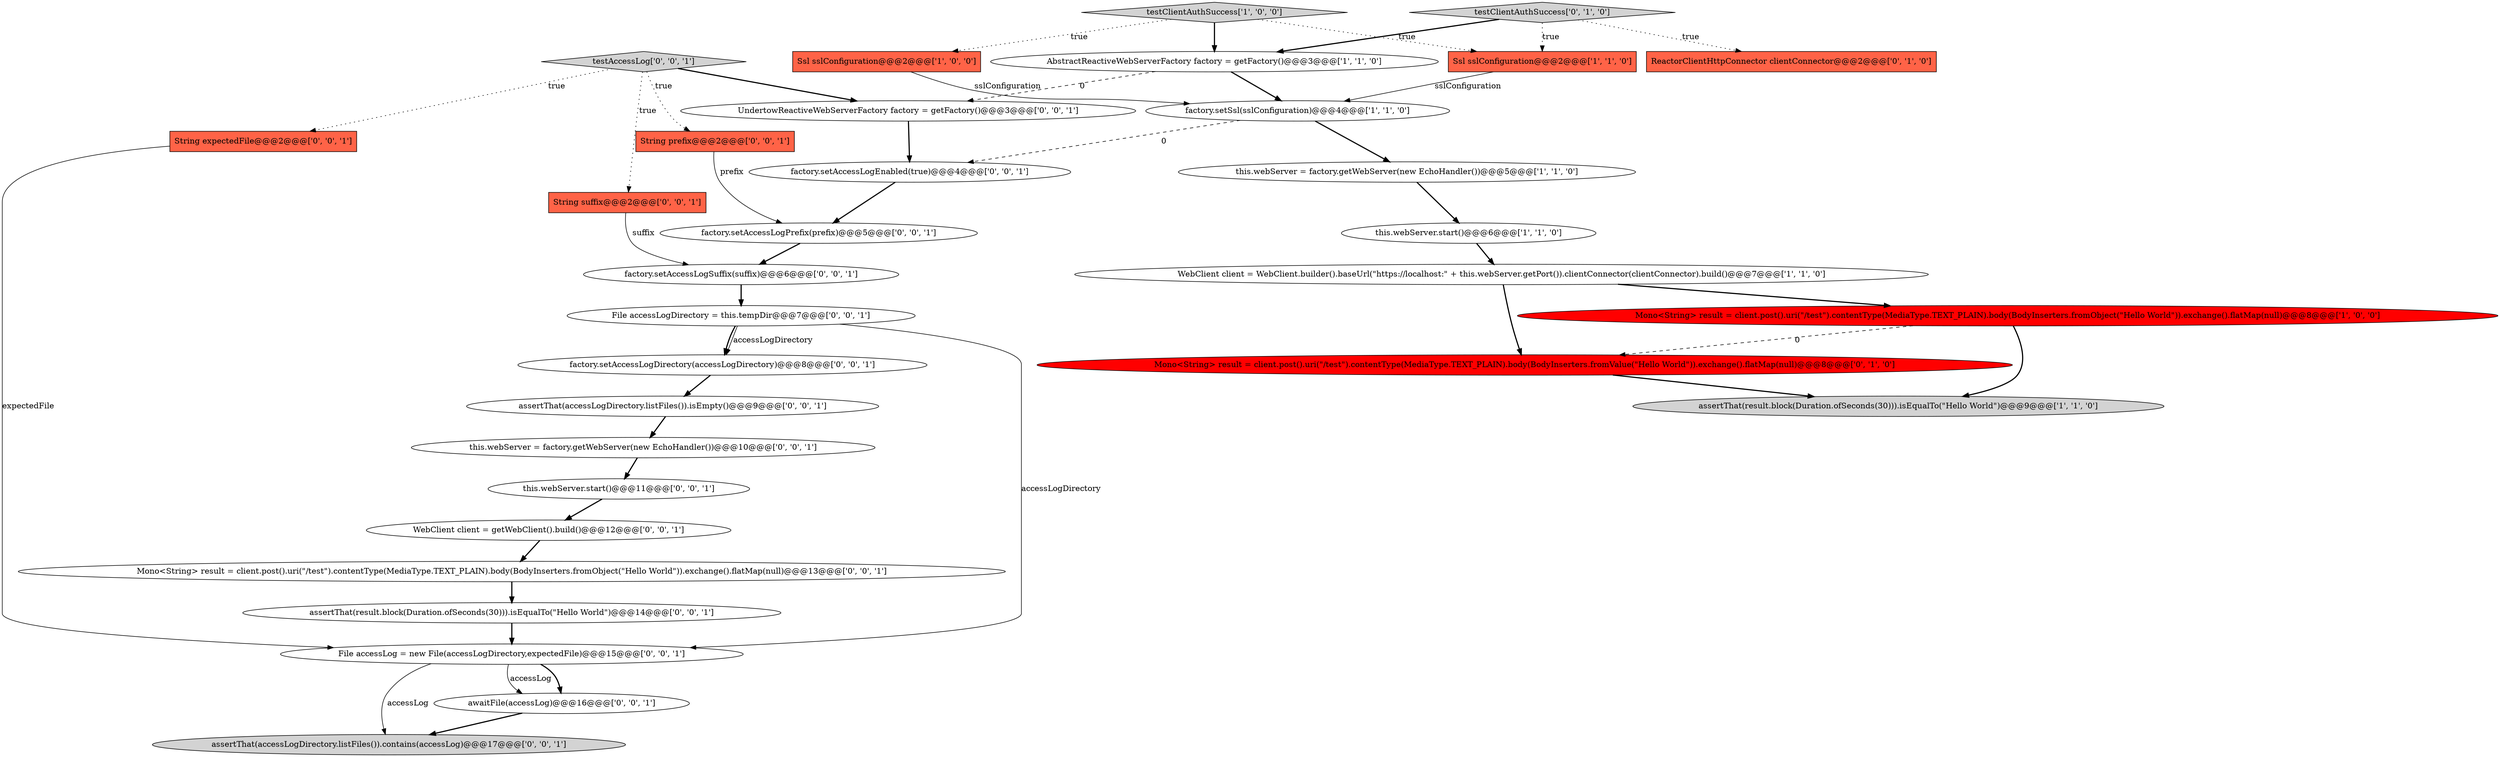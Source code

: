 digraph {
23 [style = filled, label = "File accessLog = new File(accessLogDirectory,expectedFile)@@@15@@@['0', '0', '1']", fillcolor = white, shape = ellipse image = "AAA0AAABBB3BBB"];
14 [style = filled, label = "String expectedFile@@@2@@@['0', '0', '1']", fillcolor = tomato, shape = box image = "AAA0AAABBB3BBB"];
15 [style = filled, label = "File accessLogDirectory = this.tempDir@@@7@@@['0', '0', '1']", fillcolor = white, shape = ellipse image = "AAA0AAABBB3BBB"];
20 [style = filled, label = "factory.setAccessLogDirectory(accessLogDirectory)@@@8@@@['0', '0', '1']", fillcolor = white, shape = ellipse image = "AAA0AAABBB3BBB"];
3 [style = filled, label = "this.webServer = factory.getWebServer(new EchoHandler())@@@5@@@['1', '1', '0']", fillcolor = white, shape = ellipse image = "AAA0AAABBB1BBB"];
9 [style = filled, label = "assertThat(result.block(Duration.ofSeconds(30))).isEqualTo(\"Hello World\")@@@9@@@['1', '1', '0']", fillcolor = lightgray, shape = ellipse image = "AAA0AAABBB1BBB"];
27 [style = filled, label = "String suffix@@@2@@@['0', '0', '1']", fillcolor = tomato, shape = box image = "AAA0AAABBB3BBB"];
31 [style = filled, label = "awaitFile(accessLog)@@@16@@@['0', '0', '1']", fillcolor = white, shape = ellipse image = "AAA0AAABBB3BBB"];
16 [style = filled, label = "testAccessLog['0', '0', '1']", fillcolor = lightgray, shape = diamond image = "AAA0AAABBB3BBB"];
26 [style = filled, label = "String prefix@@@2@@@['0', '0', '1']", fillcolor = tomato, shape = box image = "AAA0AAABBB3BBB"];
18 [style = filled, label = "this.webServer = factory.getWebServer(new EchoHandler())@@@10@@@['0', '0', '1']", fillcolor = white, shape = ellipse image = "AAA0AAABBB3BBB"];
0 [style = filled, label = "WebClient client = WebClient.builder().baseUrl(\"https://localhost:\" + this.webServer.getPort()).clientConnector(clientConnector).build()@@@7@@@['1', '1', '0']", fillcolor = white, shape = ellipse image = "AAA0AAABBB1BBB"];
2 [style = filled, label = "Ssl sslConfiguration@@@2@@@['1', '0', '0']", fillcolor = tomato, shape = box image = "AAA0AAABBB1BBB"];
19 [style = filled, label = "assertThat(result.block(Duration.ofSeconds(30))).isEqualTo(\"Hello World\")@@@14@@@['0', '0', '1']", fillcolor = white, shape = ellipse image = "AAA0AAABBB3BBB"];
17 [style = filled, label = "WebClient client = getWebClient().build()@@@12@@@['0', '0', '1']", fillcolor = white, shape = ellipse image = "AAA0AAABBB3BBB"];
6 [style = filled, label = "AbstractReactiveWebServerFactory factory = getFactory()@@@3@@@['1', '1', '0']", fillcolor = white, shape = ellipse image = "AAA0AAABBB1BBB"];
30 [style = filled, label = "assertThat(accessLogDirectory.listFiles()).isEmpty()@@@9@@@['0', '0', '1']", fillcolor = white, shape = ellipse image = "AAA0AAABBB3BBB"];
24 [style = filled, label = "assertThat(accessLogDirectory.listFiles()).contains(accessLog)@@@17@@@['0', '0', '1']", fillcolor = lightgray, shape = ellipse image = "AAA0AAABBB3BBB"];
12 [style = filled, label = "testClientAuthSuccess['0', '1', '0']", fillcolor = lightgray, shape = diamond image = "AAA0AAABBB2BBB"];
25 [style = filled, label = "factory.setAccessLogEnabled(true)@@@4@@@['0', '0', '1']", fillcolor = white, shape = ellipse image = "AAA0AAABBB3BBB"];
11 [style = filled, label = "ReactorClientHttpConnector clientConnector@@@2@@@['0', '1', '0']", fillcolor = tomato, shape = box image = "AAA0AAABBB2BBB"];
4 [style = filled, label = "Ssl sslConfiguration@@@2@@@['1', '1', '0']", fillcolor = tomato, shape = box image = "AAA0AAABBB1BBB"];
29 [style = filled, label = "factory.setAccessLogPrefix(prefix)@@@5@@@['0', '0', '1']", fillcolor = white, shape = ellipse image = "AAA0AAABBB3BBB"];
10 [style = filled, label = "Mono<String> result = client.post().uri(\"/test\").contentType(MediaType.TEXT_PLAIN).body(BodyInserters.fromValue(\"Hello World\")).exchange().flatMap(null)@@@8@@@['0', '1', '0']", fillcolor = red, shape = ellipse image = "AAA1AAABBB2BBB"];
5 [style = filled, label = "testClientAuthSuccess['1', '0', '0']", fillcolor = lightgray, shape = diamond image = "AAA0AAABBB1BBB"];
8 [style = filled, label = "Mono<String> result = client.post().uri(\"/test\").contentType(MediaType.TEXT_PLAIN).body(BodyInserters.fromObject(\"Hello World\")).exchange().flatMap(null)@@@8@@@['1', '0', '0']", fillcolor = red, shape = ellipse image = "AAA1AAABBB1BBB"];
13 [style = filled, label = "UndertowReactiveWebServerFactory factory = getFactory()@@@3@@@['0', '0', '1']", fillcolor = white, shape = ellipse image = "AAA0AAABBB3BBB"];
22 [style = filled, label = "Mono<String> result = client.post().uri(\"/test\").contentType(MediaType.TEXT_PLAIN).body(BodyInserters.fromObject(\"Hello World\")).exchange().flatMap(null)@@@13@@@['0', '0', '1']", fillcolor = white, shape = ellipse image = "AAA0AAABBB3BBB"];
21 [style = filled, label = "this.webServer.start()@@@11@@@['0', '0', '1']", fillcolor = white, shape = ellipse image = "AAA0AAABBB3BBB"];
28 [style = filled, label = "factory.setAccessLogSuffix(suffix)@@@6@@@['0', '0', '1']", fillcolor = white, shape = ellipse image = "AAA0AAABBB3BBB"];
7 [style = filled, label = "factory.setSsl(sslConfiguration)@@@4@@@['1', '1', '0']", fillcolor = white, shape = ellipse image = "AAA0AAABBB1BBB"];
1 [style = filled, label = "this.webServer.start()@@@6@@@['1', '1', '0']", fillcolor = white, shape = ellipse image = "AAA0AAABBB1BBB"];
23->31 [style = bold, label=""];
13->25 [style = bold, label=""];
27->28 [style = solid, label="suffix"];
16->13 [style = bold, label=""];
15->23 [style = solid, label="accessLogDirectory"];
26->29 [style = solid, label="prefix"];
28->15 [style = bold, label=""];
8->10 [style = dashed, label="0"];
3->1 [style = bold, label=""];
22->19 [style = bold, label=""];
4->7 [style = solid, label="sslConfiguration"];
31->24 [style = bold, label=""];
1->0 [style = bold, label=""];
25->29 [style = bold, label=""];
15->20 [style = solid, label="accessLogDirectory"];
17->22 [style = bold, label=""];
2->7 [style = solid, label="sslConfiguration"];
12->6 [style = bold, label=""];
30->18 [style = bold, label=""];
23->24 [style = solid, label="accessLog"];
7->3 [style = bold, label=""];
5->4 [style = dotted, label="true"];
16->26 [style = dotted, label="true"];
12->11 [style = dotted, label="true"];
29->28 [style = bold, label=""];
0->10 [style = bold, label=""];
6->13 [style = dashed, label="0"];
5->6 [style = bold, label=""];
15->20 [style = bold, label=""];
19->23 [style = bold, label=""];
16->14 [style = dotted, label="true"];
0->8 [style = bold, label=""];
8->9 [style = bold, label=""];
7->25 [style = dashed, label="0"];
14->23 [style = solid, label="expectedFile"];
23->31 [style = solid, label="accessLog"];
16->27 [style = dotted, label="true"];
10->9 [style = bold, label=""];
12->4 [style = dotted, label="true"];
18->21 [style = bold, label=""];
6->7 [style = bold, label=""];
20->30 [style = bold, label=""];
21->17 [style = bold, label=""];
5->2 [style = dotted, label="true"];
}
